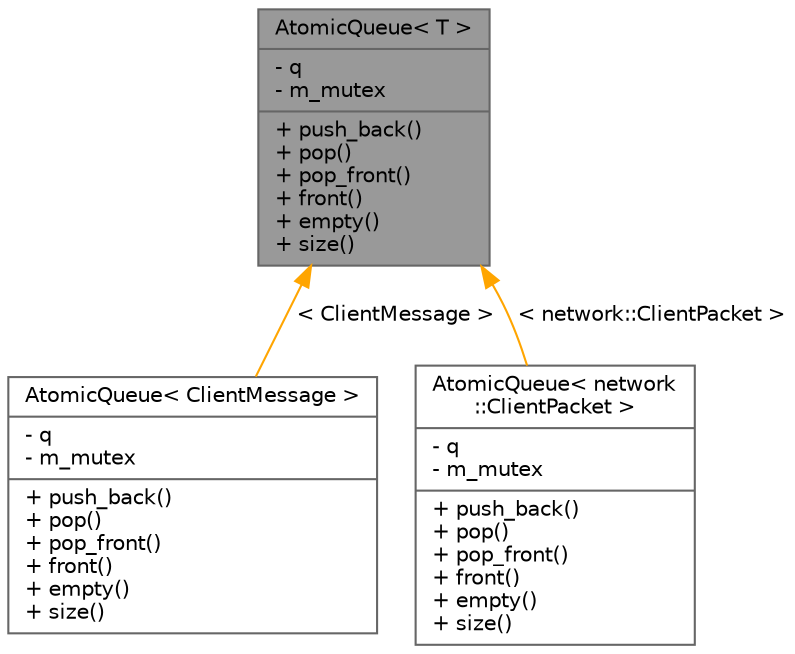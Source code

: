 digraph "AtomicQueue&lt; T &gt;"
{
 // LATEX_PDF_SIZE
  bgcolor="transparent";
  edge [fontname=Helvetica,fontsize=10,labelfontname=Helvetica,labelfontsize=10];
  node [fontname=Helvetica,fontsize=10,shape=box,height=0.2,width=0.4];
  Node1 [shape=record,label="{AtomicQueue\< T \>\n|- q\l- m_mutex\l|+ push_back()\l+ pop()\l+ pop_front()\l+ front()\l+ empty()\l+ size()\l}",height=0.2,width=0.4,color="gray40", fillcolor="grey60", style="filled", fontcolor="black",tooltip=" "];
  Node1 -> Node2 [dir="back",color="orange",style="solid",label=" \< ClientMessage \>" ];
  Node2 [shape=record,label="{AtomicQueue\< ClientMessage \>\n|- q\l- m_mutex\l|+ push_back()\l+ pop()\l+ pop_front()\l+ front()\l+ empty()\l+ size()\l}",height=0.2,width=0.4,color="gray40", fillcolor="white", style="filled",URL="$d1/dab/struct_atomic_queue.html",tooltip=" "];
  Node1 -> Node3 [dir="back",color="orange",style="solid",label=" \< network::ClientPacket \>" ];
  Node3 [shape=record,label="{AtomicQueue\< network\l::ClientPacket \>\n|- q\l- m_mutex\l|+ push_back()\l+ pop()\l+ pop_front()\l+ front()\l+ empty()\l+ size()\l}",height=0.2,width=0.4,color="gray40", fillcolor="white", style="filled",URL="$d1/dab/struct_atomic_queue.html",tooltip=" "];
}
